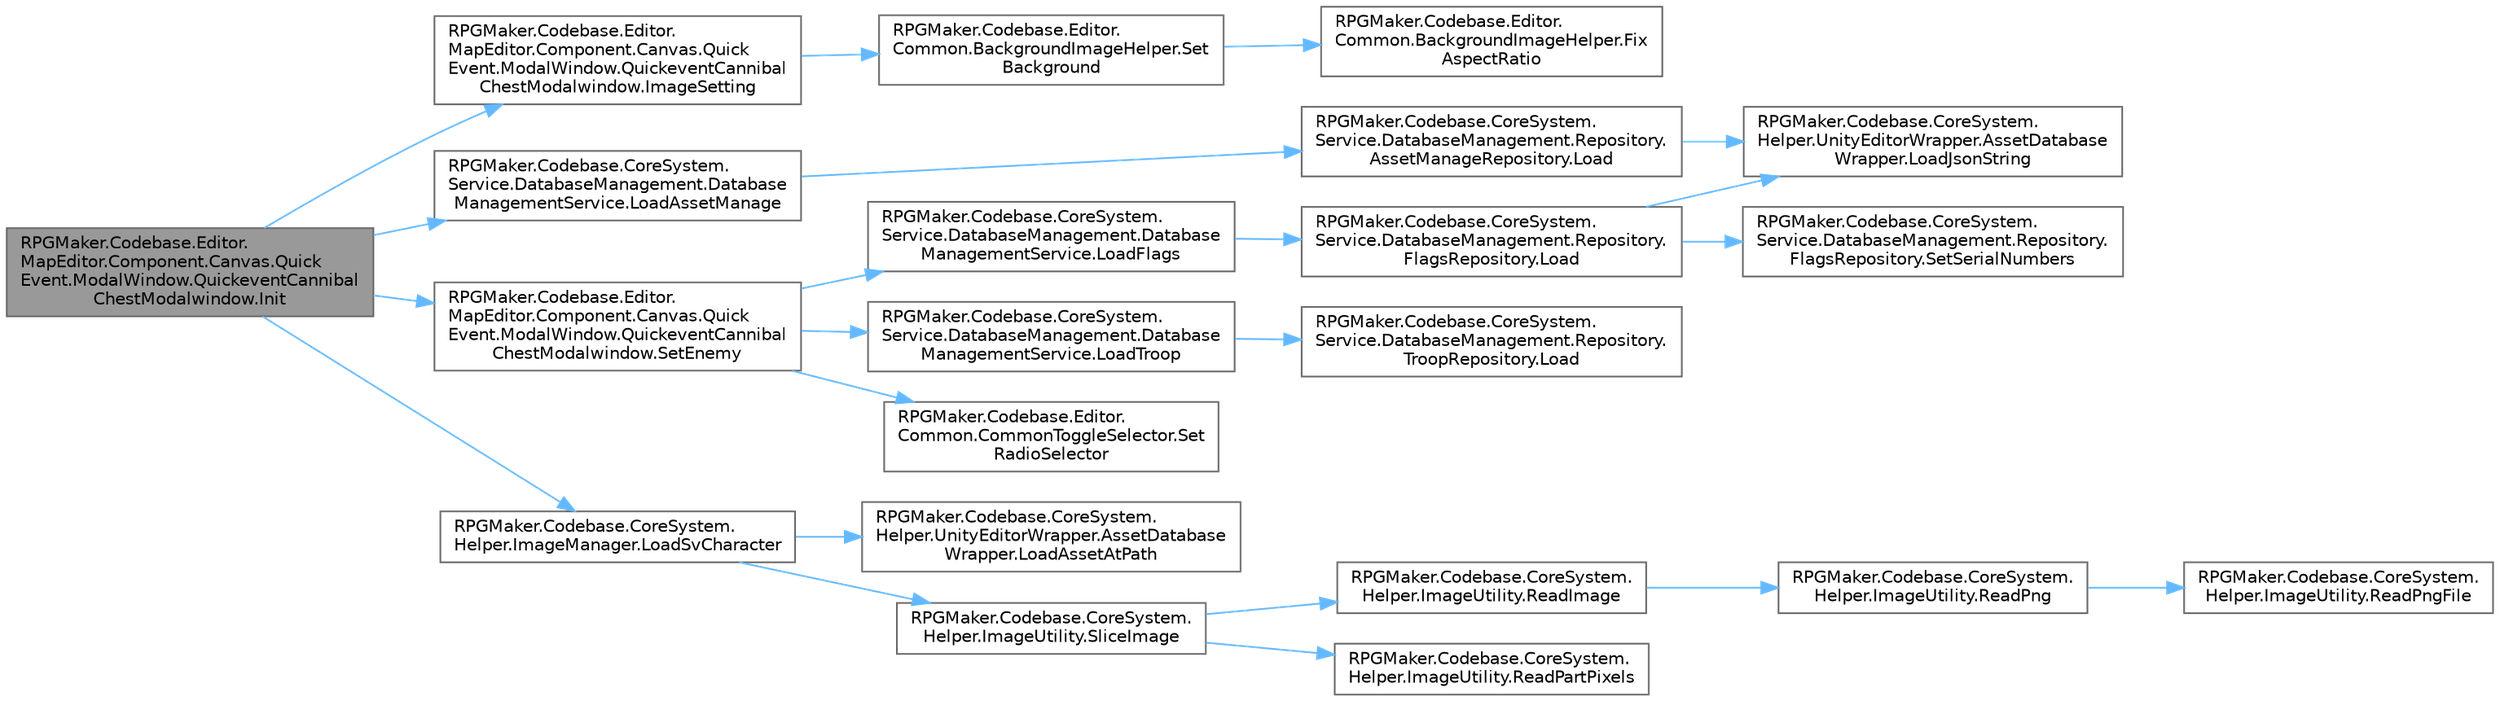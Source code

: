 digraph "RPGMaker.Codebase.Editor.MapEditor.Component.Canvas.QuickEvent.ModalWindow.QuickeventCannibalChestModalwindow.Init"
{
 // LATEX_PDF_SIZE
  bgcolor="transparent";
  edge [fontname=Helvetica,fontsize=10,labelfontname=Helvetica,labelfontsize=10];
  node [fontname=Helvetica,fontsize=10,shape=box,height=0.2,width=0.4];
  rankdir="LR";
  Node1 [id="Node000001",label="RPGMaker.Codebase.Editor.\lMapEditor.Component.Canvas.Quick\lEvent.ModalWindow.QuickeventCannibal\lChestModalwindow.Init",height=0.2,width=0.4,color="gray40", fillcolor="grey60", style="filled", fontcolor="black",tooltip="😁 初期化"];
  Node1 -> Node2 [id="edge1_Node000001_Node000002",color="steelblue1",style="solid",tooltip=" "];
  Node2 [id="Node000002",label="RPGMaker.Codebase.Editor.\lMapEditor.Component.Canvas.Quick\lEvent.ModalWindow.QuickeventCannibal\lChestModalwindow.ImageSetting",height=0.2,width=0.4,color="grey40", fillcolor="white", style="filled",URL="$d5/d51/class_r_p_g_maker_1_1_codebase_1_1_editor_1_1_map_editor_1_1_component_1_1_canvas_1_1_quick_evene612ea473d241a8a4eb9f68d4dda3268.html#a46e853c608548c40040f391b688e900a",tooltip="😁 画像設定"];
  Node2 -> Node3 [id="edge2_Node000002_Node000003",color="steelblue1",style="solid",tooltip=" "];
  Node3 [id="Node000003",label="RPGMaker.Codebase.Editor.\lCommon.BackgroundImageHelper.Set\lBackground",height=0.2,width=0.4,color="grey40", fillcolor="white", style="filled",URL="$d5/df7/class_r_p_g_maker_1_1_codebase_1_1_editor_1_1_common_1_1_background_image_helper.html#a1de7ce4ee0531fdc93fb8aff2cbdf02e",tooltip="😁 背景画像の設定"];
  Node3 -> Node4 [id="edge3_Node000003_Node000004",color="steelblue1",style="solid",tooltip=" "];
  Node4 [id="Node000004",label="RPGMaker.Codebase.Editor.\lCommon.BackgroundImageHelper.Fix\lAspectRatio",height=0.2,width=0.4,color="grey40", fillcolor="white", style="filled",URL="$d5/df7/class_r_p_g_maker_1_1_codebase_1_1_editor_1_1_common_1_1_background_image_helper.html#a9efd5a671f44a0ca94270e707a15d2ec",tooltip="😁 背景画像の設定"];
  Node1 -> Node5 [id="edge4_Node000001_Node000005",color="steelblue1",style="solid",tooltip=" "];
  Node5 [id="Node000005",label="RPGMaker.Codebase.CoreSystem.\lService.DatabaseManagement.Database\lManagementService.LoadAssetManage",height=0.2,width=0.4,color="grey40", fillcolor="white", style="filled",URL="$db/db0/class_r_p_g_maker_1_1_codebase_1_1_core_system_1_1_service_1_1_database_management_1_1_database_management_service.html#afffbe5232b92febd88eeb642930b3fe7",tooltip="😁 資産管理読込"];
  Node5 -> Node6 [id="edge5_Node000005_Node000006",color="steelblue1",style="solid",tooltip=" "];
  Node6 [id="Node000006",label="RPGMaker.Codebase.CoreSystem.\lService.DatabaseManagement.Repository.\lAssetManageRepository.Load",height=0.2,width=0.4,color="grey40", fillcolor="white", style="filled",URL="$d7/db3/class_r_p_g_maker_1_1_codebase_1_1_core_system_1_1_service_1_1_database_management_1_1_repository_1_1_asset_manage_repository.html#a95a48b7c821a3e6a265386f8a2256d94",tooltip="😁 Jsonデータ読み込み"];
  Node6 -> Node7 [id="edge6_Node000006_Node000007",color="steelblue1",style="solid",tooltip=" "];
  Node7 [id="Node000007",label="RPGMaker.Codebase.CoreSystem.\lHelper.UnityEditorWrapper.AssetDatabase\lWrapper.LoadJsonString",height=0.2,width=0.4,color="grey40", fillcolor="white", style="filled",URL="$d9/d20/class_r_p_g_maker_1_1_codebase_1_1_core_system_1_1_helper_1_1_unity_editor_wrapper_1_1_asset_database_wrapper.html#ab1557b81ee60a7dc4f85349106fe4244",tooltip="😁 JSON文字列読込"];
  Node1 -> Node8 [id="edge7_Node000001_Node000008",color="steelblue1",style="solid",tooltip=" "];
  Node8 [id="Node000008",label="RPGMaker.Codebase.CoreSystem.\lHelper.ImageManager.LoadSvCharacter",height=0.2,width=0.4,color="grey40", fillcolor="white", style="filled",URL="$d3/db5/class_r_p_g_maker_1_1_codebase_1_1_core_system_1_1_helper_1_1_image_manager.html#a62e57741c25fd16cd5add4507dfb3ddd",tooltip="😁 Ｓｖキャラクター読込"];
  Node8 -> Node9 [id="edge8_Node000008_Node000009",color="steelblue1",style="solid",tooltip=" "];
  Node9 [id="Node000009",label="RPGMaker.Codebase.CoreSystem.\lHelper.UnityEditorWrapper.AssetDatabase\lWrapper.LoadAssetAtPath",height=0.2,width=0.4,color="grey40", fillcolor="white", style="filled",URL="$d9/d20/class_r_p_g_maker_1_1_codebase_1_1_core_system_1_1_helper_1_1_unity_editor_wrapper_1_1_asset_database_wrapper.html#a471f932b0479bad28c9fd1b02f1d5d7a",tooltip="😁 パスで資産読込"];
  Node8 -> Node10 [id="edge9_Node000008_Node000010",color="steelblue1",style="solid",tooltip=" "];
  Node10 [id="Node000010",label="RPGMaker.Codebase.CoreSystem.\lHelper.ImageUtility.SliceImage",height=0.2,width=0.4,color="grey40", fillcolor="white", style="filled",URL="$d3/d4a/class_r_p_g_maker_1_1_codebase_1_1_core_system_1_1_helper_1_1_image_utility.html#a44282a43a79aeba7ca1f677d9a1b8617",tooltip="😁 画像スライス"];
  Node10 -> Node11 [id="edge10_Node000010_Node000011",color="steelblue1",style="solid",tooltip=" "];
  Node11 [id="Node000011",label="RPGMaker.Codebase.CoreSystem.\lHelper.ImageUtility.ReadImage",height=0.2,width=0.4,color="grey40", fillcolor="white", style="filled",URL="$d3/d4a/class_r_p_g_maker_1_1_codebase_1_1_core_system_1_1_helper_1_1_image_utility.html#a459e2ac886f976fe85df74694f9cfecf",tooltip="😁 画像の読み込み"];
  Node11 -> Node12 [id="edge11_Node000011_Node000012",color="steelblue1",style="solid",tooltip=" "];
  Node12 [id="Node000012",label="RPGMaker.Codebase.CoreSystem.\lHelper.ImageUtility.ReadPng",height=0.2,width=0.4,color="grey40", fillcolor="white", style="filled",URL="$d3/d4a/class_r_p_g_maker_1_1_codebase_1_1_core_system_1_1_helper_1_1_image_utility.html#a030f0d758a791e6b98bd2cab03a424bf",tooltip="😁 バイトデータからTexture2Dに変換"];
  Node12 -> Node13 [id="edge12_Node000012_Node000013",color="steelblue1",style="solid",tooltip=" "];
  Node13 [id="Node000013",label="RPGMaker.Codebase.CoreSystem.\lHelper.ImageUtility.ReadPngFile",height=0.2,width=0.4,color="grey40", fillcolor="white", style="filled",URL="$d3/d4a/class_r_p_g_maker_1_1_codebase_1_1_core_system_1_1_helper_1_1_image_utility.html#a6ee459ba440994b8f460d954d34eb472",tooltip="😁 画像をバイトで開く"];
  Node10 -> Node14 [id="edge13_Node000010_Node000014",color="steelblue1",style="solid",tooltip=" "];
  Node14 [id="Node000014",label="RPGMaker.Codebase.CoreSystem.\lHelper.ImageUtility.ReadPartPixels",height=0.2,width=0.4,color="grey40", fillcolor="white", style="filled",URL="$d3/d4a/class_r_p_g_maker_1_1_codebase_1_1_core_system_1_1_helper_1_1_image_utility.html#adcb6d6e6ee14c8bdcde1a500a430b00d",tooltip="😁 部品ピクセル読取"];
  Node1 -> Node15 [id="edge14_Node000001_Node000015",color="steelblue1",style="solid",tooltip=" "];
  Node15 [id="Node000015",label="RPGMaker.Codebase.Editor.\lMapEditor.Component.Canvas.Quick\lEvent.ModalWindow.QuickeventCannibal\lChestModalwindow.SetEnemy",height=0.2,width=0.4,color="grey40", fillcolor="white", style="filled",URL="$d5/d51/class_r_p_g_maker_1_1_codebase_1_1_editor_1_1_map_editor_1_1_component_1_1_canvas_1_1_quick_evene612ea473d241a8a4eb9f68d4dda3268.html#ae061dd34678c1623887f3262f40f386c",tooltip="😁 各項目の設定の実施"];
  Node15 -> Node16 [id="edge15_Node000015_Node000016",color="steelblue1",style="solid",tooltip=" "];
  Node16 [id="Node000016",label="RPGMaker.Codebase.CoreSystem.\lService.DatabaseManagement.Database\lManagementService.LoadFlags",height=0.2,width=0.4,color="grey40", fillcolor="white", style="filled",URL="$db/db0/class_r_p_g_maker_1_1_codebase_1_1_core_system_1_1_service_1_1_database_management_1_1_database_management_service.html#a5eb2954667a7f994c25194d12c5a2602",tooltip="😁 フラグ読込"];
  Node16 -> Node17 [id="edge16_Node000016_Node000017",color="steelblue1",style="solid",tooltip=" "];
  Node17 [id="Node000017",label="RPGMaker.Codebase.CoreSystem.\lService.DatabaseManagement.Repository.\lFlagsRepository.Load",height=0.2,width=0.4,color="grey40", fillcolor="white", style="filled",URL="$dd/db4/class_r_p_g_maker_1_1_codebase_1_1_core_system_1_1_service_1_1_database_management_1_1_repository_1_1_flags_repository.html#a0410340db193ba2dd6d34cbbc9de1925",tooltip="😁 読込"];
  Node17 -> Node7 [id="edge17_Node000017_Node000007",color="steelblue1",style="solid",tooltip=" "];
  Node17 -> Node18 [id="edge18_Node000017_Node000018",color="steelblue1",style="solid",tooltip=" "];
  Node18 [id="Node000018",label="RPGMaker.Codebase.CoreSystem.\lService.DatabaseManagement.Repository.\lFlagsRepository.SetSerialNumbers",height=0.2,width=0.4,color="grey40", fillcolor="white", style="filled",URL="$dd/db4/class_r_p_g_maker_1_1_codebase_1_1_core_system_1_1_service_1_1_database_management_1_1_repository_1_1_flags_repository.html#a10a266f539262611885aa217176790b3",tooltip="😁 連番設定"];
  Node15 -> Node19 [id="edge19_Node000015_Node000019",color="steelblue1",style="solid",tooltip=" "];
  Node19 [id="Node000019",label="RPGMaker.Codebase.CoreSystem.\lService.DatabaseManagement.Database\lManagementService.LoadTroop",height=0.2,width=0.4,color="grey40", fillcolor="white", style="filled",URL="$db/db0/class_r_p_g_maker_1_1_codebase_1_1_core_system_1_1_service_1_1_database_management_1_1_database_management_service.html#a3f54f10563c3611839ddd3dfa5b65c13",tooltip="😁 部隊読込"];
  Node19 -> Node20 [id="edge20_Node000019_Node000020",color="steelblue1",style="solid",tooltip=" "];
  Node20 [id="Node000020",label="RPGMaker.Codebase.CoreSystem.\lService.DatabaseManagement.Repository.\lTroopRepository.Load",height=0.2,width=0.4,color="grey40", fillcolor="white", style="filled",URL="$d6/d3e/class_r_p_g_maker_1_1_codebase_1_1_core_system_1_1_service_1_1_database_management_1_1_repository_1_1_troop_repository.html#a1568465e84b17234f4bd5c53981bf94e",tooltip="😁 読込"];
  Node15 -> Node21 [id="edge21_Node000015_Node000021",color="steelblue1",style="solid",tooltip=" "];
  Node21 [id="Node000021",label="RPGMaker.Codebase.Editor.\lCommon.CommonToggleSelector.Set\lRadioSelector",height=0.2,width=0.4,color="grey40", fillcolor="white", style="filled",URL="$dc/da0/class_r_p_g_maker_1_1_codebase_1_1_editor_1_1_common_1_1_common_toggle_selector.html#a22def08fe03dca653d9740472adf0472",tooltip="😁 ラジオ選択設定"];
}
